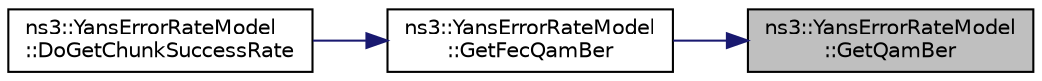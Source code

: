 digraph "ns3::YansErrorRateModel::GetQamBer"
{
 // LATEX_PDF_SIZE
  edge [fontname="Helvetica",fontsize="10",labelfontname="Helvetica",labelfontsize="10"];
  node [fontname="Helvetica",fontsize="10",shape=record];
  rankdir="RL";
  Node1 [label="ns3::YansErrorRateModel\l::GetQamBer",height=0.2,width=0.4,color="black", fillcolor="grey75", style="filled", fontcolor="black",tooltip="Return BER of QAM-m with the given parameters."];
  Node1 -> Node2 [dir="back",color="midnightblue",fontsize="10",style="solid",fontname="Helvetica"];
  Node2 [label="ns3::YansErrorRateModel\l::GetFecQamBer",height=0.2,width=0.4,color="black", fillcolor="white", style="filled",URL="$classns3_1_1_yans_error_rate_model.html#ac38a323524a41b112e9774afa24241aa",tooltip=" "];
  Node2 -> Node3 [dir="back",color="midnightblue",fontsize="10",style="solid",fontname="Helvetica"];
  Node3 [label="ns3::YansErrorRateModel\l::DoGetChunkSuccessRate",height=0.2,width=0.4,color="black", fillcolor="white", style="filled",URL="$classns3_1_1_yans_error_rate_model.html#af89a17618fe3ab8a80030a9ebd4aeab9",tooltip="A pure virtual method that must be implemented in the subclass."];
}
